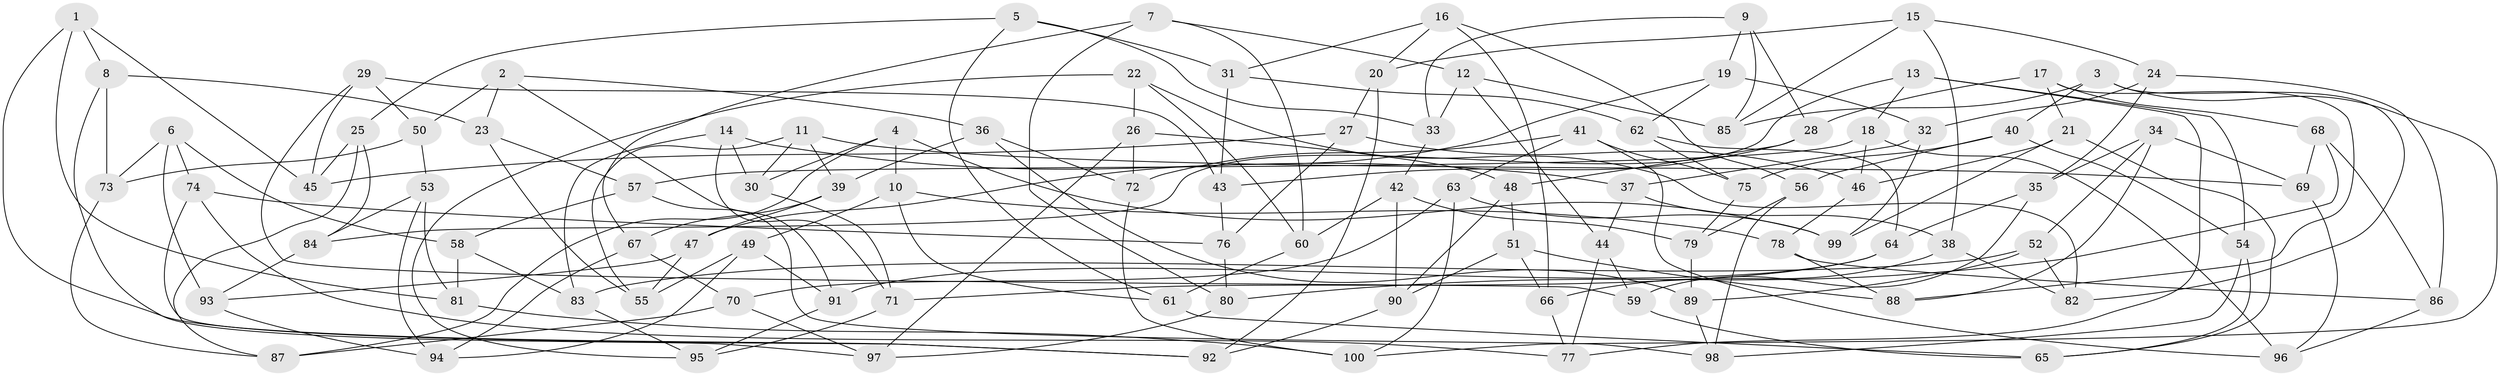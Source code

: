 // Generated by graph-tools (version 1.1) at 2025/39/02/21/25 10:39:02]
// undirected, 100 vertices, 200 edges
graph export_dot {
graph [start="1"]
  node [color=gray90,style=filled];
  1;
  2;
  3;
  4;
  5;
  6;
  7;
  8;
  9;
  10;
  11;
  12;
  13;
  14;
  15;
  16;
  17;
  18;
  19;
  20;
  21;
  22;
  23;
  24;
  25;
  26;
  27;
  28;
  29;
  30;
  31;
  32;
  33;
  34;
  35;
  36;
  37;
  38;
  39;
  40;
  41;
  42;
  43;
  44;
  45;
  46;
  47;
  48;
  49;
  50;
  51;
  52;
  53;
  54;
  55;
  56;
  57;
  58;
  59;
  60;
  61;
  62;
  63;
  64;
  65;
  66;
  67;
  68;
  69;
  70;
  71;
  72;
  73;
  74;
  75;
  76;
  77;
  78;
  79;
  80;
  81;
  82;
  83;
  84;
  85;
  86;
  87;
  88;
  89;
  90;
  91;
  92;
  93;
  94;
  95;
  96;
  97;
  98;
  99;
  100;
  1 -- 81;
  1 -- 8;
  1 -- 45;
  1 -- 92;
  2 -- 50;
  2 -- 91;
  2 -- 36;
  2 -- 23;
  3 -- 82;
  3 -- 85;
  3 -- 100;
  3 -- 40;
  4 -- 87;
  4 -- 10;
  4 -- 30;
  4 -- 99;
  5 -- 61;
  5 -- 25;
  5 -- 33;
  5 -- 31;
  6 -- 73;
  6 -- 93;
  6 -- 74;
  6 -- 58;
  7 -- 12;
  7 -- 80;
  7 -- 67;
  7 -- 60;
  8 -- 23;
  8 -- 73;
  8 -- 97;
  9 -- 28;
  9 -- 19;
  9 -- 33;
  9 -- 85;
  10 -- 78;
  10 -- 49;
  10 -- 61;
  11 -- 69;
  11 -- 55;
  11 -- 30;
  11 -- 39;
  12 -- 85;
  12 -- 33;
  12 -- 44;
  13 -- 18;
  13 -- 77;
  13 -- 84;
  13 -- 54;
  14 -- 83;
  14 -- 71;
  14 -- 30;
  14 -- 37;
  15 -- 24;
  15 -- 38;
  15 -- 85;
  15 -- 20;
  16 -- 66;
  16 -- 31;
  16 -- 20;
  16 -- 56;
  17 -- 68;
  17 -- 28;
  17 -- 88;
  17 -- 21;
  18 -- 46;
  18 -- 57;
  18 -- 96;
  19 -- 32;
  19 -- 47;
  19 -- 62;
  20 -- 92;
  20 -- 27;
  21 -- 65;
  21 -- 46;
  21 -- 99;
  22 -- 26;
  22 -- 95;
  22 -- 82;
  22 -- 60;
  23 -- 57;
  23 -- 55;
  24 -- 35;
  24 -- 32;
  24 -- 86;
  25 -- 87;
  25 -- 45;
  25 -- 84;
  26 -- 48;
  26 -- 97;
  26 -- 72;
  27 -- 45;
  27 -- 46;
  27 -- 76;
  28 -- 48;
  28 -- 43;
  29 -- 59;
  29 -- 43;
  29 -- 50;
  29 -- 45;
  30 -- 71;
  31 -- 62;
  31 -- 43;
  32 -- 37;
  32 -- 99;
  33 -- 42;
  34 -- 69;
  34 -- 52;
  34 -- 35;
  34 -- 88;
  35 -- 64;
  35 -- 59;
  36 -- 89;
  36 -- 72;
  36 -- 39;
  37 -- 44;
  37 -- 38;
  38 -- 66;
  38 -- 82;
  39 -- 67;
  39 -- 47;
  40 -- 56;
  40 -- 54;
  40 -- 75;
  41 -- 96;
  41 -- 75;
  41 -- 63;
  41 -- 72;
  42 -- 60;
  42 -- 79;
  42 -- 90;
  43 -- 76;
  44 -- 59;
  44 -- 77;
  46 -- 78;
  47 -- 55;
  47 -- 93;
  48 -- 90;
  48 -- 51;
  49 -- 94;
  49 -- 91;
  49 -- 55;
  50 -- 53;
  50 -- 73;
  51 -- 90;
  51 -- 88;
  51 -- 66;
  52 -- 83;
  52 -- 82;
  52 -- 89;
  53 -- 81;
  53 -- 84;
  53 -- 94;
  54 -- 98;
  54 -- 65;
  56 -- 98;
  56 -- 79;
  57 -- 58;
  57 -- 98;
  58 -- 83;
  58 -- 81;
  59 -- 65;
  60 -- 61;
  61 -- 65;
  62 -- 64;
  62 -- 75;
  63 -- 99;
  63 -- 70;
  63 -- 100;
  64 -- 71;
  64 -- 91;
  66 -- 77;
  67 -- 70;
  67 -- 94;
  68 -- 69;
  68 -- 86;
  68 -- 80;
  69 -- 96;
  70 -- 87;
  70 -- 97;
  71 -- 95;
  72 -- 100;
  73 -- 87;
  74 -- 92;
  74 -- 76;
  74 -- 77;
  75 -- 79;
  76 -- 80;
  78 -- 88;
  78 -- 86;
  79 -- 89;
  80 -- 97;
  81 -- 100;
  83 -- 95;
  84 -- 93;
  86 -- 96;
  89 -- 98;
  90 -- 92;
  91 -- 95;
  93 -- 94;
}
